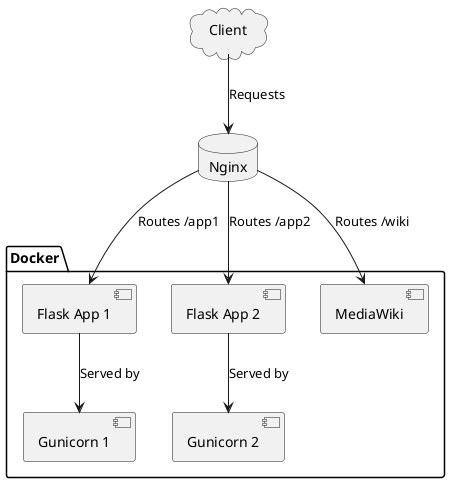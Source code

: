 @startuml

package "Docker" {
  [Flask App 1]
  [Gunicorn 1]
  [Flask App 2]
  [Gunicorn 2]
  [MediaWiki]
}

database "Nginx"

cloud "Client"

Client --> Nginx: Requests
Nginx --> [Flask App 1]: Routes /app1
Nginx --> [Flask App 2]: Routes /app2
Nginx --> [MediaWiki]: Routes /wiki
[Flask App 1] --> [Gunicorn 1]: Served by
[Flask App 2] --> [Gunicorn 2]: Served by

@enduml